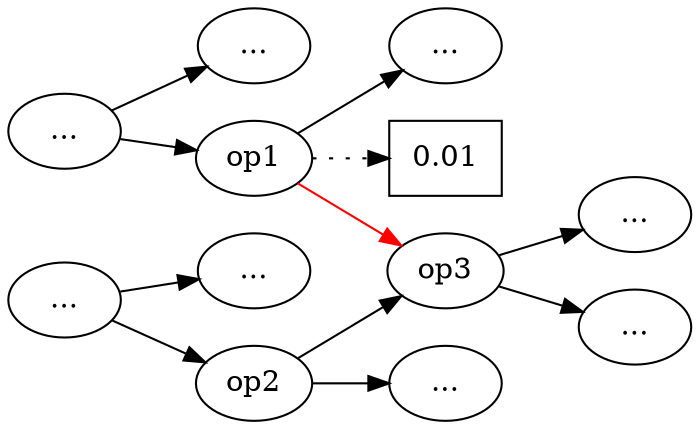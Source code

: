 digraph G {

    rankdir=LR;

    opr1 [label="..."];
    opr2 [label="..."];
    opr3 [label="..."];
    opr4 [label="..."];

    op4;
    const [label="0.01", shape=box];
    op1;
    op2;
    op3;
    op4 [label="..."];
    op5 [label="..."];
    op6 [label="..."];
    op7 [label="..."];

    opr1 -> op1
    opr1 -> opr3
    opr2 -> op2
    opr2 -> opr4
    op1 -> op4;
    op1 -> const [style=dotted];
    op1 -> op3 [color=red];
    op2 -> op3
    op3 -> op5
    op3 -> op6
    op2 -> op7
}